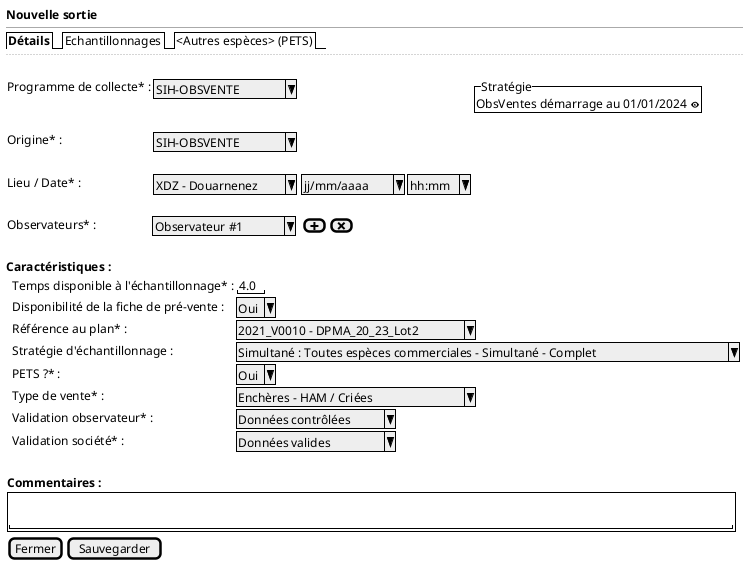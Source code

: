 @startsalt
{
  <b>Nouvelle sortie
  --
  {/ <b>Détails | Echantillonnages | <Autres espèces> (PETS)}
  ..
  .
  {

      Programme de collecte* :    | { ^SIH-OBSVENTE    ^ } | * | {^"Stratégie"
                                                                                              ObsVentes démarrage au 01/01/2024 <&eye> }
      Origine* :    | { ^SIH-OBSVENTE    ^ }
      .
      Lieu / Date* :     | { ^XDZ - Douarnenez^ } | { ^ jj/mm/aaaa^  |  ^ hh:mm^ }
      .
      Observateurs* :            | ^ Observateur #1 ^ | { [<&plus>] | [<&x>] }
      .


  }

  <b>Caractéristiques :

  {
      . | Temps disponible à l'échantillonnage* :| "4.0"
      . | Disponibilité de la fiche de pré-vente :| ^Oui^
      . | Référence au plan* : | ^2021_V0010 - DPMA_20_23_Lot2^
      . | Stratégie d'échantillonnage : | ^Simultané : Toutes espèces commerciales - Simultané - Complet^
      . | PETS ?* : | ^Oui^
      . | Type de vente* : | ^Enchères - HAM / Criées     ^
      . | Validation observateur* : | ^Données contrôlées^
      . | Validation société* : | ^Données valides   ^
      . | .
  }


  {
     <b>Commentaires :

     {+ .
        "                                                                                          "
     }
  }

  { [Fermer] | [Sauvegarder] }
}
@endsalt
